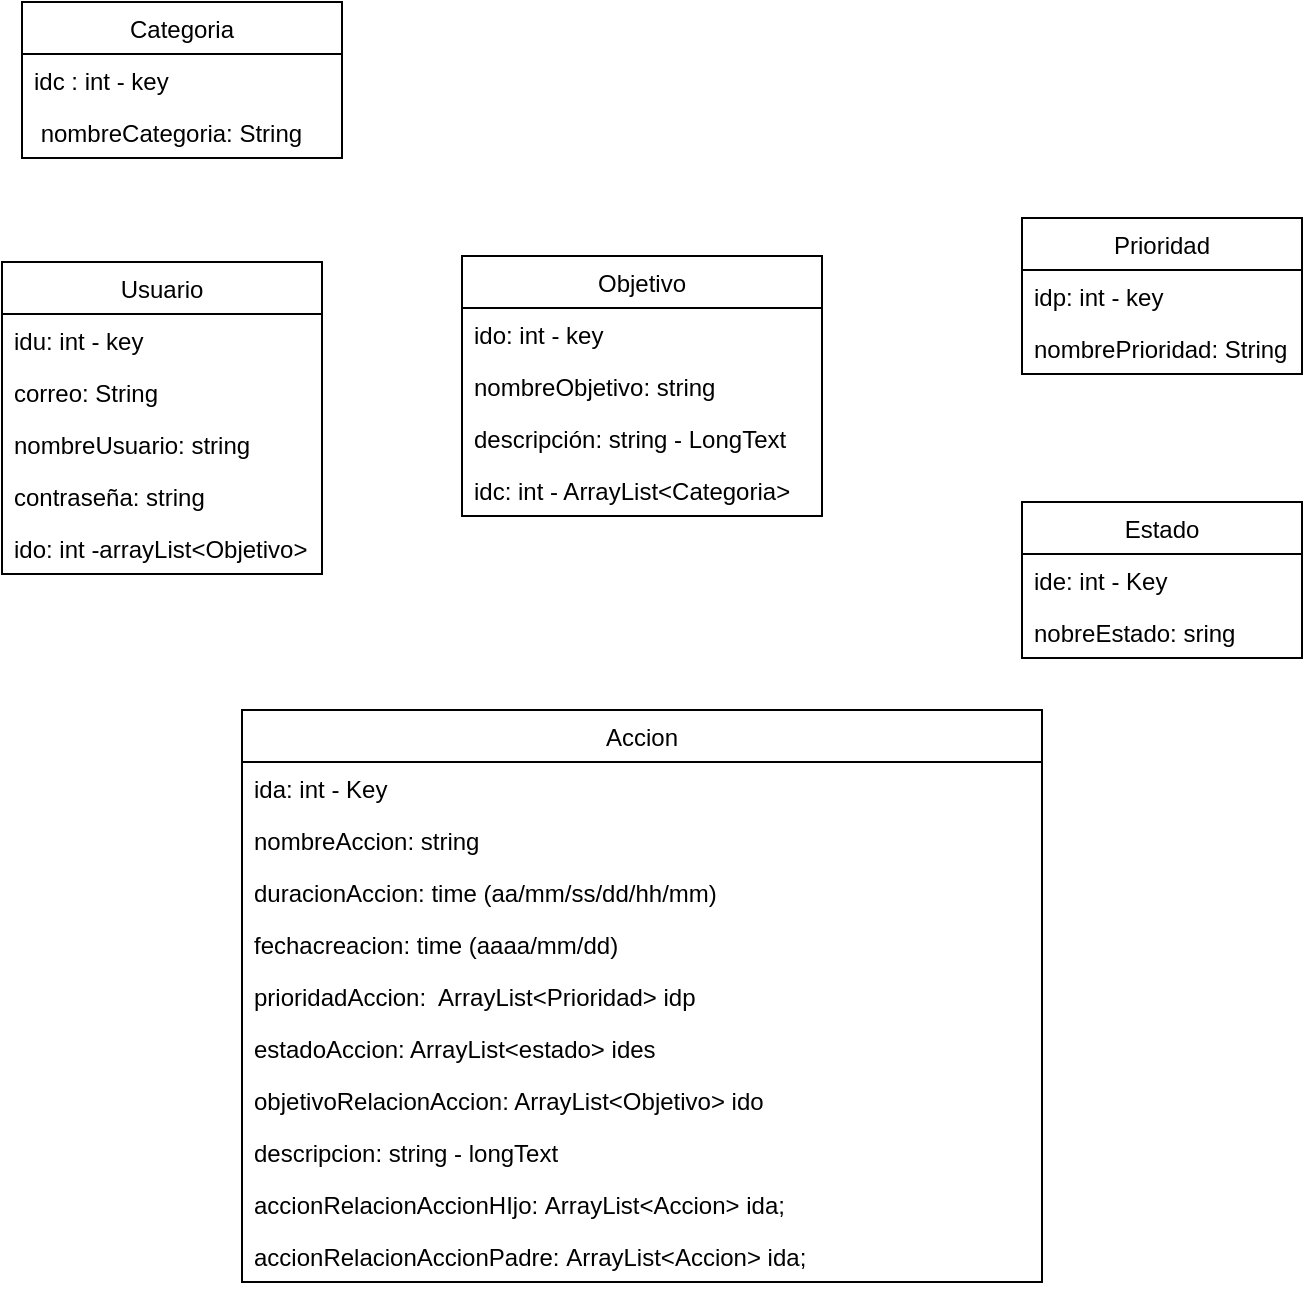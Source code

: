 <mxfile version="10.8.2" type="device"><diagram id="qRlcqaYGfxjSzqEW3Mpc" name="Page-1"><mxGraphModel dx="793" dy="452" grid="1" gridSize="10" guides="1" tooltips="1" connect="1" arrows="1" fold="1" page="1" pageScale="1" pageWidth="827" pageHeight="1169" math="0" shadow="0"><root><mxCell id="0"/><mxCell id="1" parent="0"/><mxCell id="leLPLgbv3cCfJMPLrSLi-1" value="Categoria" style="swimlane;fontStyle=0;childLayout=stackLayout;horizontal=1;startSize=26;fillColor=none;horizontalStack=0;resizeParent=1;resizeParentMax=0;resizeLast=0;collapsible=1;marginBottom=0;" vertex="1" parent="1"><mxGeometry x="20" y="110" width="160" height="78" as="geometry"/></mxCell><mxCell id="leLPLgbv3cCfJMPLrSLi-2" value="idc : int - key" style="text;strokeColor=none;fillColor=none;align=left;verticalAlign=top;spacingLeft=4;spacingRight=4;overflow=hidden;rotatable=0;points=[[0,0.5],[1,0.5]];portConstraint=eastwest;" vertex="1" parent="leLPLgbv3cCfJMPLrSLi-1"><mxGeometry y="26" width="160" height="26" as="geometry"/></mxCell><mxCell id="leLPLgbv3cCfJMPLrSLi-3" value=" nombreCategoria: String" style="text;strokeColor=none;fillColor=none;align=left;verticalAlign=top;spacingLeft=4;spacingRight=4;overflow=hidden;rotatable=0;points=[[0,0.5],[1,0.5]];portConstraint=eastwest;" vertex="1" parent="leLPLgbv3cCfJMPLrSLi-1"><mxGeometry y="52" width="160" height="26" as="geometry"/></mxCell><mxCell id="leLPLgbv3cCfJMPLrSLi-5" value="Usuario" style="swimlane;fontStyle=0;childLayout=stackLayout;horizontal=1;startSize=26;fillColor=none;horizontalStack=0;resizeParent=1;resizeParentMax=0;resizeLast=0;collapsible=1;marginBottom=0;" vertex="1" parent="1"><mxGeometry x="10" y="240" width="160" height="156" as="geometry"/></mxCell><mxCell id="leLPLgbv3cCfJMPLrSLi-6" value="idu: int - key" style="text;strokeColor=none;fillColor=none;align=left;verticalAlign=top;spacingLeft=4;spacingRight=4;overflow=hidden;rotatable=0;points=[[0,0.5],[1,0.5]];portConstraint=eastwest;" vertex="1" parent="leLPLgbv3cCfJMPLrSLi-5"><mxGeometry y="26" width="160" height="26" as="geometry"/></mxCell><mxCell id="leLPLgbv3cCfJMPLrSLi-7" value="correo: String" style="text;strokeColor=none;fillColor=none;align=left;verticalAlign=top;spacingLeft=4;spacingRight=4;overflow=hidden;rotatable=0;points=[[0,0.5],[1,0.5]];portConstraint=eastwest;" vertex="1" parent="leLPLgbv3cCfJMPLrSLi-5"><mxGeometry y="52" width="160" height="26" as="geometry"/></mxCell><mxCell id="leLPLgbv3cCfJMPLrSLi-8" value="nombreUsuario: string" style="text;strokeColor=none;fillColor=none;align=left;verticalAlign=top;spacingLeft=4;spacingRight=4;overflow=hidden;rotatable=0;points=[[0,0.5],[1,0.5]];portConstraint=eastwest;" vertex="1" parent="leLPLgbv3cCfJMPLrSLi-5"><mxGeometry y="78" width="160" height="26" as="geometry"/></mxCell><mxCell id="leLPLgbv3cCfJMPLrSLi-9" value="contraseña: string" style="text;strokeColor=none;fillColor=none;align=left;verticalAlign=top;spacingLeft=4;spacingRight=4;overflow=hidden;rotatable=0;points=[[0,0.5],[1,0.5]];portConstraint=eastwest;" vertex="1" parent="leLPLgbv3cCfJMPLrSLi-5"><mxGeometry y="104" width="160" height="26" as="geometry"/></mxCell><mxCell id="leLPLgbv3cCfJMPLrSLi-10" value="ido: int -arrayList&lt;Objetivo&gt;" style="text;strokeColor=none;fillColor=none;align=left;verticalAlign=top;spacingLeft=4;spacingRight=4;overflow=hidden;rotatable=0;points=[[0,0.5],[1,0.5]];portConstraint=eastwest;" vertex="1" parent="leLPLgbv3cCfJMPLrSLi-5"><mxGeometry y="130" width="160" height="26" as="geometry"/></mxCell><mxCell id="leLPLgbv3cCfJMPLrSLi-12" value="Objetivo" style="swimlane;fontStyle=0;childLayout=stackLayout;horizontal=1;startSize=26;fillColor=none;horizontalStack=0;resizeParent=1;resizeParentMax=0;resizeLast=0;collapsible=1;marginBottom=0;" vertex="1" parent="1"><mxGeometry x="240" y="237" width="180" height="130" as="geometry"/></mxCell><mxCell id="leLPLgbv3cCfJMPLrSLi-13" value="ido: int - key" style="text;strokeColor=none;fillColor=none;align=left;verticalAlign=top;spacingLeft=4;spacingRight=4;overflow=hidden;rotatable=0;points=[[0,0.5],[1,0.5]];portConstraint=eastwest;" vertex="1" parent="leLPLgbv3cCfJMPLrSLi-12"><mxGeometry y="26" width="180" height="26" as="geometry"/></mxCell><mxCell id="leLPLgbv3cCfJMPLrSLi-14" value="nombreObjetivo: string" style="text;strokeColor=none;fillColor=none;align=left;verticalAlign=top;spacingLeft=4;spacingRight=4;overflow=hidden;rotatable=0;points=[[0,0.5],[1,0.5]];portConstraint=eastwest;" vertex="1" parent="leLPLgbv3cCfJMPLrSLi-12"><mxGeometry y="52" width="180" height="26" as="geometry"/></mxCell><mxCell id="leLPLgbv3cCfJMPLrSLi-16" value="descripción: string - LongText" style="text;strokeColor=none;fillColor=none;align=left;verticalAlign=top;spacingLeft=4;spacingRight=4;overflow=hidden;rotatable=0;points=[[0,0.5],[1,0.5]];portConstraint=eastwest;" vertex="1" parent="leLPLgbv3cCfJMPLrSLi-12"><mxGeometry y="78" width="180" height="26" as="geometry"/></mxCell><mxCell id="leLPLgbv3cCfJMPLrSLi-15" value="idc: int - ArrayList&lt;Categoria&gt; " style="text;strokeColor=none;fillColor=none;align=left;verticalAlign=top;spacingLeft=4;spacingRight=4;overflow=hidden;rotatable=0;points=[[0,0.5],[1,0.5]];portConstraint=eastwest;" vertex="1" parent="leLPLgbv3cCfJMPLrSLi-12"><mxGeometry y="104" width="180" height="26" as="geometry"/></mxCell><mxCell id="leLPLgbv3cCfJMPLrSLi-17" value="Prioridad" style="swimlane;fontStyle=0;childLayout=stackLayout;horizontal=1;startSize=26;fillColor=none;horizontalStack=0;resizeParent=1;resizeParentMax=0;resizeLast=0;collapsible=1;marginBottom=0;" vertex="1" parent="1"><mxGeometry x="520" y="218" width="140" height="78" as="geometry"/></mxCell><mxCell id="leLPLgbv3cCfJMPLrSLi-18" value="idp: int - key" style="text;strokeColor=none;fillColor=none;align=left;verticalAlign=top;spacingLeft=4;spacingRight=4;overflow=hidden;rotatable=0;points=[[0,0.5],[1,0.5]];portConstraint=eastwest;" vertex="1" parent="leLPLgbv3cCfJMPLrSLi-17"><mxGeometry y="26" width="140" height="26" as="geometry"/></mxCell><mxCell id="leLPLgbv3cCfJMPLrSLi-19" value="nombrePrioridad: String" style="text;strokeColor=none;fillColor=none;align=left;verticalAlign=top;spacingLeft=4;spacingRight=4;overflow=hidden;rotatable=0;points=[[0,0.5],[1,0.5]];portConstraint=eastwest;" vertex="1" parent="leLPLgbv3cCfJMPLrSLi-17"><mxGeometry y="52" width="140" height="26" as="geometry"/></mxCell><mxCell id="leLPLgbv3cCfJMPLrSLi-21" value="Estado" style="swimlane;fontStyle=0;childLayout=stackLayout;horizontal=1;startSize=26;fillColor=none;horizontalStack=0;resizeParent=1;resizeParentMax=0;resizeLast=0;collapsible=1;marginBottom=0;" vertex="1" parent="1"><mxGeometry x="520" y="360" width="140" height="78" as="geometry"/></mxCell><mxCell id="leLPLgbv3cCfJMPLrSLi-22" value="ide: int - Key" style="text;strokeColor=none;fillColor=none;align=left;verticalAlign=top;spacingLeft=4;spacingRight=4;overflow=hidden;rotatable=0;points=[[0,0.5],[1,0.5]];portConstraint=eastwest;" vertex="1" parent="leLPLgbv3cCfJMPLrSLi-21"><mxGeometry y="26" width="140" height="26" as="geometry"/></mxCell><mxCell id="leLPLgbv3cCfJMPLrSLi-23" value="nobreEstado: sring" style="text;strokeColor=none;fillColor=none;align=left;verticalAlign=top;spacingLeft=4;spacingRight=4;overflow=hidden;rotatable=0;points=[[0,0.5],[1,0.5]];portConstraint=eastwest;" vertex="1" parent="leLPLgbv3cCfJMPLrSLi-21"><mxGeometry y="52" width="140" height="26" as="geometry"/></mxCell><mxCell id="leLPLgbv3cCfJMPLrSLi-25" value="Accion" style="swimlane;fontStyle=0;childLayout=stackLayout;horizontal=1;startSize=26;fillColor=none;horizontalStack=0;resizeParent=1;resizeParentMax=0;resizeLast=0;collapsible=1;marginBottom=0;" vertex="1" parent="1"><mxGeometry x="130" y="464" width="400" height="286" as="geometry"/></mxCell><mxCell id="leLPLgbv3cCfJMPLrSLi-26" value="ida: int - Key" style="text;strokeColor=none;fillColor=none;align=left;verticalAlign=top;spacingLeft=4;spacingRight=4;overflow=hidden;rotatable=0;points=[[0,0.5],[1,0.5]];portConstraint=eastwest;" vertex="1" parent="leLPLgbv3cCfJMPLrSLi-25"><mxGeometry y="26" width="400" height="26" as="geometry"/></mxCell><mxCell id="leLPLgbv3cCfJMPLrSLi-27" value="nombreAccion: string" style="text;strokeColor=none;fillColor=none;align=left;verticalAlign=top;spacingLeft=4;spacingRight=4;overflow=hidden;rotatable=0;points=[[0,0.5],[1,0.5]];portConstraint=eastwest;" vertex="1" parent="leLPLgbv3cCfJMPLrSLi-25"><mxGeometry y="52" width="400" height="26" as="geometry"/></mxCell><mxCell id="leLPLgbv3cCfJMPLrSLi-28" value="duracionAccion: time (aa/mm/ss/dd/hh/mm)" style="text;strokeColor=none;fillColor=none;align=left;verticalAlign=top;spacingLeft=4;spacingRight=4;overflow=hidden;rotatable=0;points=[[0,0.5],[1,0.5]];portConstraint=eastwest;" vertex="1" parent="leLPLgbv3cCfJMPLrSLi-25"><mxGeometry y="78" width="400" height="26" as="geometry"/></mxCell><mxCell id="leLPLgbv3cCfJMPLrSLi-29" value="fechacreacion: time (aaaa/mm/dd)" style="text;strokeColor=none;fillColor=none;align=left;verticalAlign=top;spacingLeft=4;spacingRight=4;overflow=hidden;rotatable=0;points=[[0,0.5],[1,0.5]];portConstraint=eastwest;" vertex="1" parent="leLPLgbv3cCfJMPLrSLi-25"><mxGeometry y="104" width="400" height="26" as="geometry"/></mxCell><mxCell id="leLPLgbv3cCfJMPLrSLi-30" value="prioridadAccion:  ArrayList&lt;Prioridad&gt; idp" style="text;strokeColor=none;fillColor=none;align=left;verticalAlign=top;spacingLeft=4;spacingRight=4;overflow=hidden;rotatable=0;points=[[0,0.5],[1,0.5]];portConstraint=eastwest;" vertex="1" parent="leLPLgbv3cCfJMPLrSLi-25"><mxGeometry y="130" width="400" height="26" as="geometry"/></mxCell><mxCell id="leLPLgbv3cCfJMPLrSLi-31" value="estadoAccion: ArrayList&lt;estado&gt; ides" style="text;strokeColor=none;fillColor=none;align=left;verticalAlign=top;spacingLeft=4;spacingRight=4;overflow=hidden;rotatable=0;points=[[0,0.5],[1,0.5]];portConstraint=eastwest;" vertex="1" parent="leLPLgbv3cCfJMPLrSLi-25"><mxGeometry y="156" width="400" height="26" as="geometry"/></mxCell><mxCell id="leLPLgbv3cCfJMPLrSLi-32" value="objetivoRelacionAccion: ArrayList&lt;Objetivo&gt; ido" style="text;strokeColor=none;fillColor=none;align=left;verticalAlign=top;spacingLeft=4;spacingRight=4;overflow=hidden;rotatable=0;points=[[0,0.5],[1,0.5]];portConstraint=eastwest;" vertex="1" parent="leLPLgbv3cCfJMPLrSLi-25"><mxGeometry y="182" width="400" height="26" as="geometry"/></mxCell><mxCell id="leLPLgbv3cCfJMPLrSLi-33" value="descripcion: string - longText" style="text;strokeColor=none;fillColor=none;align=left;verticalAlign=top;spacingLeft=4;spacingRight=4;overflow=hidden;rotatable=0;points=[[0,0.5],[1,0.5]];portConstraint=eastwest;" vertex="1" parent="leLPLgbv3cCfJMPLrSLi-25"><mxGeometry y="208" width="400" height="26" as="geometry"/></mxCell><mxCell id="leLPLgbv3cCfJMPLrSLi-34" value="accionRelacionAccionHIjo: ArrayList&lt;Accion&gt; ida;" style="text;strokeColor=none;fillColor=none;align=left;verticalAlign=top;spacingLeft=4;spacingRight=4;overflow=hidden;rotatable=0;points=[[0,0.5],[1,0.5]];portConstraint=eastwest;" vertex="1" parent="leLPLgbv3cCfJMPLrSLi-25"><mxGeometry y="234" width="400" height="26" as="geometry"/></mxCell><mxCell id="leLPLgbv3cCfJMPLrSLi-35" value="accionRelacionAccionPadre: ArrayList&lt;Accion&gt; ida;" style="text;strokeColor=none;fillColor=none;align=left;verticalAlign=top;spacingLeft=4;spacingRight=4;overflow=hidden;rotatable=0;points=[[0,0.5],[1,0.5]];portConstraint=eastwest;" vertex="1" parent="leLPLgbv3cCfJMPLrSLi-25"><mxGeometry y="260" width="400" height="26" as="geometry"/></mxCell></root></mxGraphModel></diagram></mxfile>